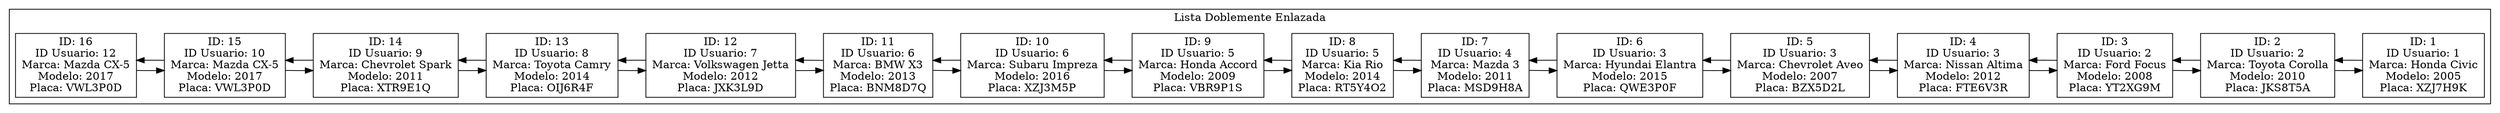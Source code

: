 digraph G {
rankdir=LR;
node [shape=record];
subgraph cluster_ListaDobleEnlazada {
label = "Lista Doblemente Enlazada";
"16" [label="ID: 16\nID Usuario: 12\nMarca: Mazda CX-5\nModelo: 2017\nPlaca: VWL3P0D"];
"16" -> "15";
"15" -> "16";
"15" [label="ID: 15\nID Usuario: 10\nMarca: Mazda CX-5\nModelo: 2017\nPlaca: VWL3P0D"];
"15" -> "14";
"14" -> "15";
"14" [label="ID: 14\nID Usuario: 9\nMarca: Chevrolet Spark\nModelo: 2011\nPlaca: XTR9E1Q"];
"14" -> "13";
"13" -> "14";
"13" [label="ID: 13\nID Usuario: 8\nMarca: Toyota Camry\nModelo: 2014\nPlaca: OIJ6R4F"];
"13" -> "12";
"12" -> "13";
"12" [label="ID: 12\nID Usuario: 7\nMarca: Volkswagen Jetta\nModelo: 2012\nPlaca: JXK3L9D"];
"12" -> "11";
"11" -> "12";
"11" [label="ID: 11\nID Usuario: 6\nMarca: BMW X3\nModelo: 2013\nPlaca: BNM8D7Q"];
"11" -> "10";
"10" -> "11";
"10" [label="ID: 10\nID Usuario: 6\nMarca: Subaru Impreza\nModelo: 2016\nPlaca: XZJ3M5P"];
"10" -> "9";
"9" -> "10";
"9" [label="ID: 9\nID Usuario: 5\nMarca: Honda Accord\nModelo: 2009\nPlaca: VBR9P1S"];
"9" -> "8";
"8" -> "9";
"8" [label="ID: 8\nID Usuario: 5\nMarca: Kia Rio\nModelo: 2014\nPlaca: RT5Y4O2"];
"8" -> "7";
"7" -> "8";
"7" [label="ID: 7\nID Usuario: 4\nMarca: Mazda 3\nModelo: 2011\nPlaca: MSD9H8A"];
"7" -> "6";
"6" -> "7";
"6" [label="ID: 6\nID Usuario: 3\nMarca: Hyundai Elantra\nModelo: 2015\nPlaca: QWE3P0F"];
"6" -> "5";
"5" -> "6";
"5" [label="ID: 5\nID Usuario: 3\nMarca: Chevrolet Aveo\nModelo: 2007\nPlaca: BZX5D2L"];
"5" -> "4";
"4" -> "5";
"4" [label="ID: 4\nID Usuario: 3\nMarca: Nissan Altima\nModelo: 2012\nPlaca: FTE6V3R"];
"4" -> "3";
"3" -> "4";
"3" [label="ID: 3\nID Usuario: 2\nMarca: Ford Focus\nModelo: 2008\nPlaca: YT2XG9M"];
"3" -> "2";
"2" -> "3";
"2" [label="ID: 2\nID Usuario: 2\nMarca: Toyota Corolla\nModelo: 2010\nPlaca: JKS8T5A"];
"2" -> "1";
"1" -> "2";
"1" [label="ID: 1\nID Usuario: 1\nMarca: Honda Civic\nModelo: 2005\nPlaca: XZJ7H9K"];
}
}
